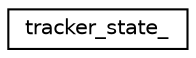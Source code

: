 digraph "Graphical Class Hierarchy"
{
 // LATEX_PDF_SIZE
  edge [fontname="Helvetica",fontsize="10",labelfontname="Helvetica",labelfontsize="10"];
  node [fontname="Helvetica",fontsize="10",shape=record];
  rankdir="LR";
  Node0 [label="tracker_state_",height=0.2,width=0.4,color="black", fillcolor="white", style="filled",URL="$structtracker__state__.html",tooltip=" "];
}
